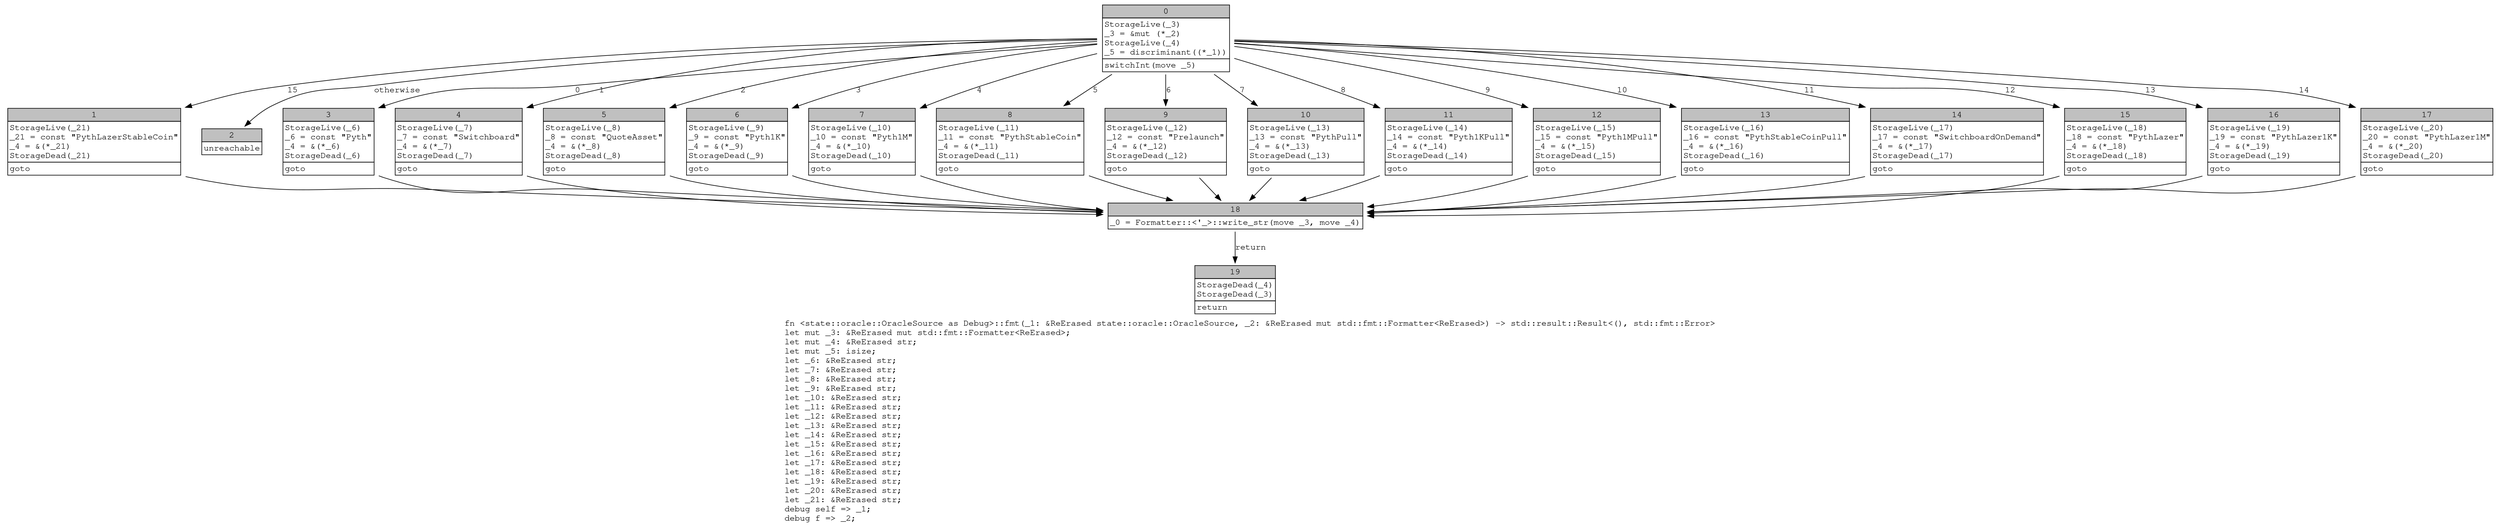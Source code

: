 digraph Mir_0_16734 {
    graph [fontname="Courier, monospace"];
    node [fontname="Courier, monospace"];
    edge [fontname="Courier, monospace"];
    label=<fn &lt;state::oracle::OracleSource as Debug&gt;::fmt(_1: &amp;ReErased state::oracle::OracleSource, _2: &amp;ReErased mut std::fmt::Formatter&lt;ReErased&gt;) -&gt; std::result::Result&lt;(), std::fmt::Error&gt;<br align="left"/>let mut _3: &amp;ReErased mut std::fmt::Formatter&lt;ReErased&gt;;<br align="left"/>let mut _4: &amp;ReErased str;<br align="left"/>let mut _5: isize;<br align="left"/>let _6: &amp;ReErased str;<br align="left"/>let _7: &amp;ReErased str;<br align="left"/>let _8: &amp;ReErased str;<br align="left"/>let _9: &amp;ReErased str;<br align="left"/>let _10: &amp;ReErased str;<br align="left"/>let _11: &amp;ReErased str;<br align="left"/>let _12: &amp;ReErased str;<br align="left"/>let _13: &amp;ReErased str;<br align="left"/>let _14: &amp;ReErased str;<br align="left"/>let _15: &amp;ReErased str;<br align="left"/>let _16: &amp;ReErased str;<br align="left"/>let _17: &amp;ReErased str;<br align="left"/>let _18: &amp;ReErased str;<br align="left"/>let _19: &amp;ReErased str;<br align="left"/>let _20: &amp;ReErased str;<br align="left"/>let _21: &amp;ReErased str;<br align="left"/>debug self =&gt; _1;<br align="left"/>debug f =&gt; _2;<br align="left"/>>;
    bb0__0_16734 [shape="none", label=<<table border="0" cellborder="1" cellspacing="0"><tr><td bgcolor="gray" align="center" colspan="1">0</td></tr><tr><td align="left" balign="left">StorageLive(_3)<br/>_3 = &amp;mut (*_2)<br/>StorageLive(_4)<br/>_5 = discriminant((*_1))<br/></td></tr><tr><td align="left">switchInt(move _5)</td></tr></table>>];
    bb1__0_16734 [shape="none", label=<<table border="0" cellborder="1" cellspacing="0"><tr><td bgcolor="gray" align="center" colspan="1">1</td></tr><tr><td align="left" balign="left">StorageLive(_21)<br/>_21 = const &quot;PythLazerStableCoin&quot;<br/>_4 = &amp;(*_21)<br/>StorageDead(_21)<br/></td></tr><tr><td align="left">goto</td></tr></table>>];
    bb2__0_16734 [shape="none", label=<<table border="0" cellborder="1" cellspacing="0"><tr><td bgcolor="gray" align="center" colspan="1">2</td></tr><tr><td align="left">unreachable</td></tr></table>>];
    bb3__0_16734 [shape="none", label=<<table border="0" cellborder="1" cellspacing="0"><tr><td bgcolor="gray" align="center" colspan="1">3</td></tr><tr><td align="left" balign="left">StorageLive(_6)<br/>_6 = const &quot;Pyth&quot;<br/>_4 = &amp;(*_6)<br/>StorageDead(_6)<br/></td></tr><tr><td align="left">goto</td></tr></table>>];
    bb4__0_16734 [shape="none", label=<<table border="0" cellborder="1" cellspacing="0"><tr><td bgcolor="gray" align="center" colspan="1">4</td></tr><tr><td align="left" balign="left">StorageLive(_7)<br/>_7 = const &quot;Switchboard&quot;<br/>_4 = &amp;(*_7)<br/>StorageDead(_7)<br/></td></tr><tr><td align="left">goto</td></tr></table>>];
    bb5__0_16734 [shape="none", label=<<table border="0" cellborder="1" cellspacing="0"><tr><td bgcolor="gray" align="center" colspan="1">5</td></tr><tr><td align="left" balign="left">StorageLive(_8)<br/>_8 = const &quot;QuoteAsset&quot;<br/>_4 = &amp;(*_8)<br/>StorageDead(_8)<br/></td></tr><tr><td align="left">goto</td></tr></table>>];
    bb6__0_16734 [shape="none", label=<<table border="0" cellborder="1" cellspacing="0"><tr><td bgcolor="gray" align="center" colspan="1">6</td></tr><tr><td align="left" balign="left">StorageLive(_9)<br/>_9 = const &quot;Pyth1K&quot;<br/>_4 = &amp;(*_9)<br/>StorageDead(_9)<br/></td></tr><tr><td align="left">goto</td></tr></table>>];
    bb7__0_16734 [shape="none", label=<<table border="0" cellborder="1" cellspacing="0"><tr><td bgcolor="gray" align="center" colspan="1">7</td></tr><tr><td align="left" balign="left">StorageLive(_10)<br/>_10 = const &quot;Pyth1M&quot;<br/>_4 = &amp;(*_10)<br/>StorageDead(_10)<br/></td></tr><tr><td align="left">goto</td></tr></table>>];
    bb8__0_16734 [shape="none", label=<<table border="0" cellborder="1" cellspacing="0"><tr><td bgcolor="gray" align="center" colspan="1">8</td></tr><tr><td align="left" balign="left">StorageLive(_11)<br/>_11 = const &quot;PythStableCoin&quot;<br/>_4 = &amp;(*_11)<br/>StorageDead(_11)<br/></td></tr><tr><td align="left">goto</td></tr></table>>];
    bb9__0_16734 [shape="none", label=<<table border="0" cellborder="1" cellspacing="0"><tr><td bgcolor="gray" align="center" colspan="1">9</td></tr><tr><td align="left" balign="left">StorageLive(_12)<br/>_12 = const &quot;Prelaunch&quot;<br/>_4 = &amp;(*_12)<br/>StorageDead(_12)<br/></td></tr><tr><td align="left">goto</td></tr></table>>];
    bb10__0_16734 [shape="none", label=<<table border="0" cellborder="1" cellspacing="0"><tr><td bgcolor="gray" align="center" colspan="1">10</td></tr><tr><td align="left" balign="left">StorageLive(_13)<br/>_13 = const &quot;PythPull&quot;<br/>_4 = &amp;(*_13)<br/>StorageDead(_13)<br/></td></tr><tr><td align="left">goto</td></tr></table>>];
    bb11__0_16734 [shape="none", label=<<table border="0" cellborder="1" cellspacing="0"><tr><td bgcolor="gray" align="center" colspan="1">11</td></tr><tr><td align="left" balign="left">StorageLive(_14)<br/>_14 = const &quot;Pyth1KPull&quot;<br/>_4 = &amp;(*_14)<br/>StorageDead(_14)<br/></td></tr><tr><td align="left">goto</td></tr></table>>];
    bb12__0_16734 [shape="none", label=<<table border="0" cellborder="1" cellspacing="0"><tr><td bgcolor="gray" align="center" colspan="1">12</td></tr><tr><td align="left" balign="left">StorageLive(_15)<br/>_15 = const &quot;Pyth1MPull&quot;<br/>_4 = &amp;(*_15)<br/>StorageDead(_15)<br/></td></tr><tr><td align="left">goto</td></tr></table>>];
    bb13__0_16734 [shape="none", label=<<table border="0" cellborder="1" cellspacing="0"><tr><td bgcolor="gray" align="center" colspan="1">13</td></tr><tr><td align="left" balign="left">StorageLive(_16)<br/>_16 = const &quot;PythStableCoinPull&quot;<br/>_4 = &amp;(*_16)<br/>StorageDead(_16)<br/></td></tr><tr><td align="left">goto</td></tr></table>>];
    bb14__0_16734 [shape="none", label=<<table border="0" cellborder="1" cellspacing="0"><tr><td bgcolor="gray" align="center" colspan="1">14</td></tr><tr><td align="left" balign="left">StorageLive(_17)<br/>_17 = const &quot;SwitchboardOnDemand&quot;<br/>_4 = &amp;(*_17)<br/>StorageDead(_17)<br/></td></tr><tr><td align="left">goto</td></tr></table>>];
    bb15__0_16734 [shape="none", label=<<table border="0" cellborder="1" cellspacing="0"><tr><td bgcolor="gray" align="center" colspan="1">15</td></tr><tr><td align="left" balign="left">StorageLive(_18)<br/>_18 = const &quot;PythLazer&quot;<br/>_4 = &amp;(*_18)<br/>StorageDead(_18)<br/></td></tr><tr><td align="left">goto</td></tr></table>>];
    bb16__0_16734 [shape="none", label=<<table border="0" cellborder="1" cellspacing="0"><tr><td bgcolor="gray" align="center" colspan="1">16</td></tr><tr><td align="left" balign="left">StorageLive(_19)<br/>_19 = const &quot;PythLazer1K&quot;<br/>_4 = &amp;(*_19)<br/>StorageDead(_19)<br/></td></tr><tr><td align="left">goto</td></tr></table>>];
    bb17__0_16734 [shape="none", label=<<table border="0" cellborder="1" cellspacing="0"><tr><td bgcolor="gray" align="center" colspan="1">17</td></tr><tr><td align="left" balign="left">StorageLive(_20)<br/>_20 = const &quot;PythLazer1M&quot;<br/>_4 = &amp;(*_20)<br/>StorageDead(_20)<br/></td></tr><tr><td align="left">goto</td></tr></table>>];
    bb18__0_16734 [shape="none", label=<<table border="0" cellborder="1" cellspacing="0"><tr><td bgcolor="gray" align="center" colspan="1">18</td></tr><tr><td align="left">_0 = Formatter::&lt;'_&gt;::write_str(move _3, move _4)</td></tr></table>>];
    bb19__0_16734 [shape="none", label=<<table border="0" cellborder="1" cellspacing="0"><tr><td bgcolor="gray" align="center" colspan="1">19</td></tr><tr><td align="left" balign="left">StorageDead(_4)<br/>StorageDead(_3)<br/></td></tr><tr><td align="left">return</td></tr></table>>];
    bb0__0_16734 -> bb3__0_16734 [label="0"];
    bb0__0_16734 -> bb4__0_16734 [label="1"];
    bb0__0_16734 -> bb5__0_16734 [label="2"];
    bb0__0_16734 -> bb6__0_16734 [label="3"];
    bb0__0_16734 -> bb7__0_16734 [label="4"];
    bb0__0_16734 -> bb8__0_16734 [label="5"];
    bb0__0_16734 -> bb9__0_16734 [label="6"];
    bb0__0_16734 -> bb10__0_16734 [label="7"];
    bb0__0_16734 -> bb11__0_16734 [label="8"];
    bb0__0_16734 -> bb12__0_16734 [label="9"];
    bb0__0_16734 -> bb13__0_16734 [label="10"];
    bb0__0_16734 -> bb14__0_16734 [label="11"];
    bb0__0_16734 -> bb15__0_16734 [label="12"];
    bb0__0_16734 -> bb16__0_16734 [label="13"];
    bb0__0_16734 -> bb17__0_16734 [label="14"];
    bb0__0_16734 -> bb1__0_16734 [label="15"];
    bb0__0_16734 -> bb2__0_16734 [label="otherwise"];
    bb1__0_16734 -> bb18__0_16734 [label=""];
    bb3__0_16734 -> bb18__0_16734 [label=""];
    bb4__0_16734 -> bb18__0_16734 [label=""];
    bb5__0_16734 -> bb18__0_16734 [label=""];
    bb6__0_16734 -> bb18__0_16734 [label=""];
    bb7__0_16734 -> bb18__0_16734 [label=""];
    bb8__0_16734 -> bb18__0_16734 [label=""];
    bb9__0_16734 -> bb18__0_16734 [label=""];
    bb10__0_16734 -> bb18__0_16734 [label=""];
    bb11__0_16734 -> bb18__0_16734 [label=""];
    bb12__0_16734 -> bb18__0_16734 [label=""];
    bb13__0_16734 -> bb18__0_16734 [label=""];
    bb14__0_16734 -> bb18__0_16734 [label=""];
    bb15__0_16734 -> bb18__0_16734 [label=""];
    bb16__0_16734 -> bb18__0_16734 [label=""];
    bb17__0_16734 -> bb18__0_16734 [label=""];
    bb18__0_16734 -> bb19__0_16734 [label="return"];
}
